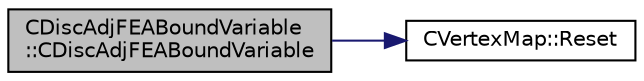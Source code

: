 digraph "CDiscAdjFEABoundVariable::CDiscAdjFEABoundVariable"
{
  edge [fontname="Helvetica",fontsize="10",labelfontname="Helvetica",labelfontsize="10"];
  node [fontname="Helvetica",fontsize="10",shape=record];
  rankdir="LR";
  Node0 [label="CDiscAdjFEABoundVariable\l::CDiscAdjFEABoundVariable",height=0.2,width=0.4,color="black", fillcolor="grey75", style="filled", fontcolor="black"];
  Node0 -> Node1 [color="midnightblue",fontsize="10",style="solid",fontname="Helvetica"];
  Node1 [label="CVertexMap::Reset",height=0.2,width=0.4,color="black", fillcolor="white", style="filled",URL="$class_c_vertex_map.html#a225153b6c3dcdbccdd3ed6f1a46e446f",tooltip="Reset the map for size nPoint, marks every point as not-a-vertex. "];
}
